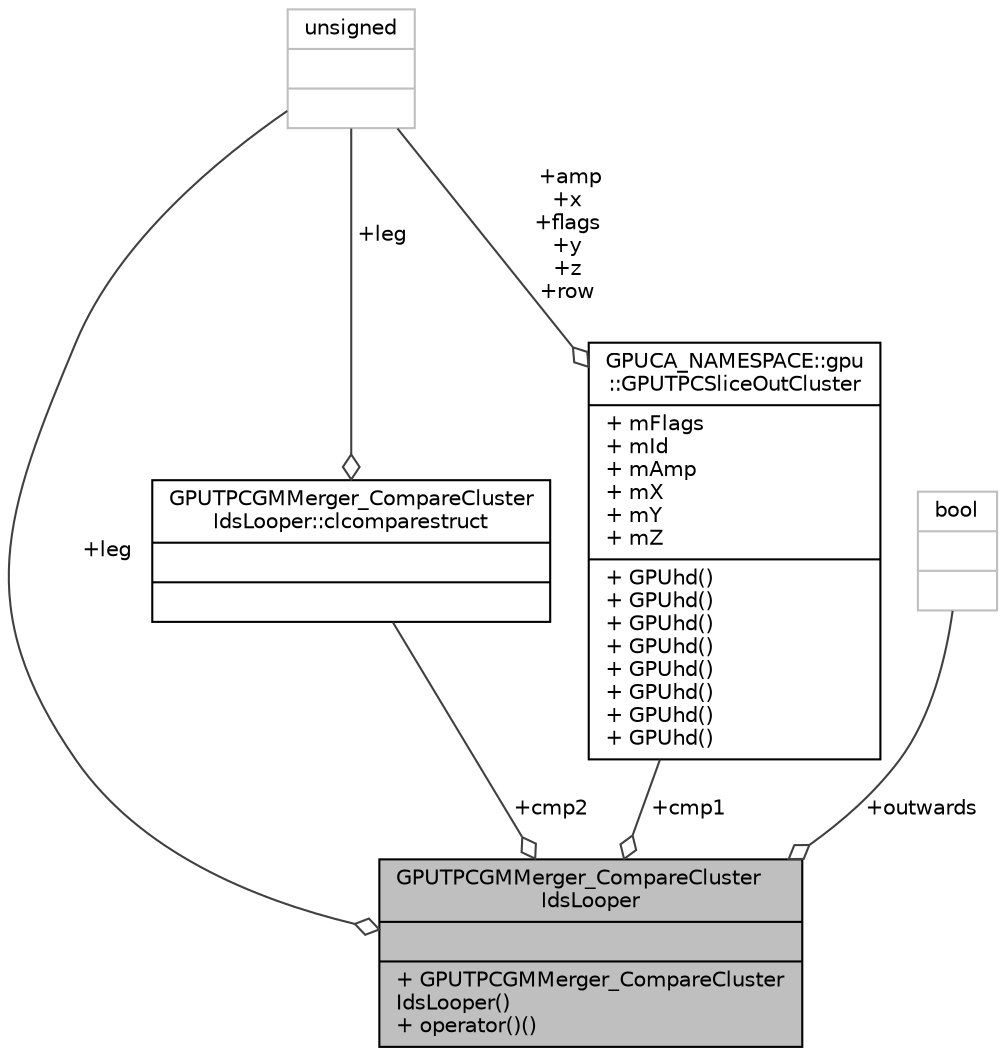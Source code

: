 digraph "GPUTPCGMMerger_CompareClusterIdsLooper"
{
 // INTERACTIVE_SVG=YES
  bgcolor="transparent";
  edge [fontname="Helvetica",fontsize="10",labelfontname="Helvetica",labelfontsize="10"];
  node [fontname="Helvetica",fontsize="10",shape=record];
  Node1 [label="{GPUTPCGMMerger_CompareCluster\lIdsLooper\n||+ GPUTPCGMMerger_CompareCluster\lIdsLooper()\l+ operator()()\l}",height=0.2,width=0.4,color="black", fillcolor="grey75", style="filled", fontcolor="black"];
  Node2 -> Node1 [color="grey25",fontsize="10",style="solid",label=" +cmp2" ,arrowhead="odiamond",fontname="Helvetica"];
  Node2 [label="{GPUTPCGMMerger_CompareCluster\lIdsLooper::clcomparestruct\n||}",height=0.2,width=0.4,color="black",URL="$df/dd1/structGPUTPCGMMerger__CompareClusterIdsLooper_1_1clcomparestruct.html"];
  Node3 -> Node2 [color="grey25",fontsize="10",style="solid",label=" +leg" ,arrowhead="odiamond",fontname="Helvetica"];
  Node3 [label="{unsigned\n||}",height=0.2,width=0.4,color="grey75"];
  Node4 -> Node1 [color="grey25",fontsize="10",style="solid",label=" +cmp1" ,arrowhead="odiamond",fontname="Helvetica"];
  Node4 [label="{GPUCA_NAMESPACE::gpu\l::GPUTPCSliceOutCluster\n|+ mFlags\l+ mId\l+ mAmp\l+ mX\l+ mY\l+ mZ\l|+ GPUhd()\l+ GPUhd()\l+ GPUhd()\l+ GPUhd()\l+ GPUhd()\l+ GPUhd()\l+ GPUhd()\l+ GPUhd()\l}",height=0.2,width=0.4,color="black",URL="$d5/d7a/classGPUCA__NAMESPACE_1_1gpu_1_1GPUTPCSliceOutCluster.html"];
  Node3 -> Node4 [color="grey25",fontsize="10",style="solid",label=" +amp\n+x\n+flags\n+y\n+z\n+row" ,arrowhead="odiamond",fontname="Helvetica"];
  Node5 -> Node1 [color="grey25",fontsize="10",style="solid",label=" +outwards" ,arrowhead="odiamond",fontname="Helvetica"];
  Node5 [label="{bool\n||}",height=0.2,width=0.4,color="grey75"];
  Node3 -> Node1 [color="grey25",fontsize="10",style="solid",label=" +leg" ,arrowhead="odiamond",fontname="Helvetica"];
}
